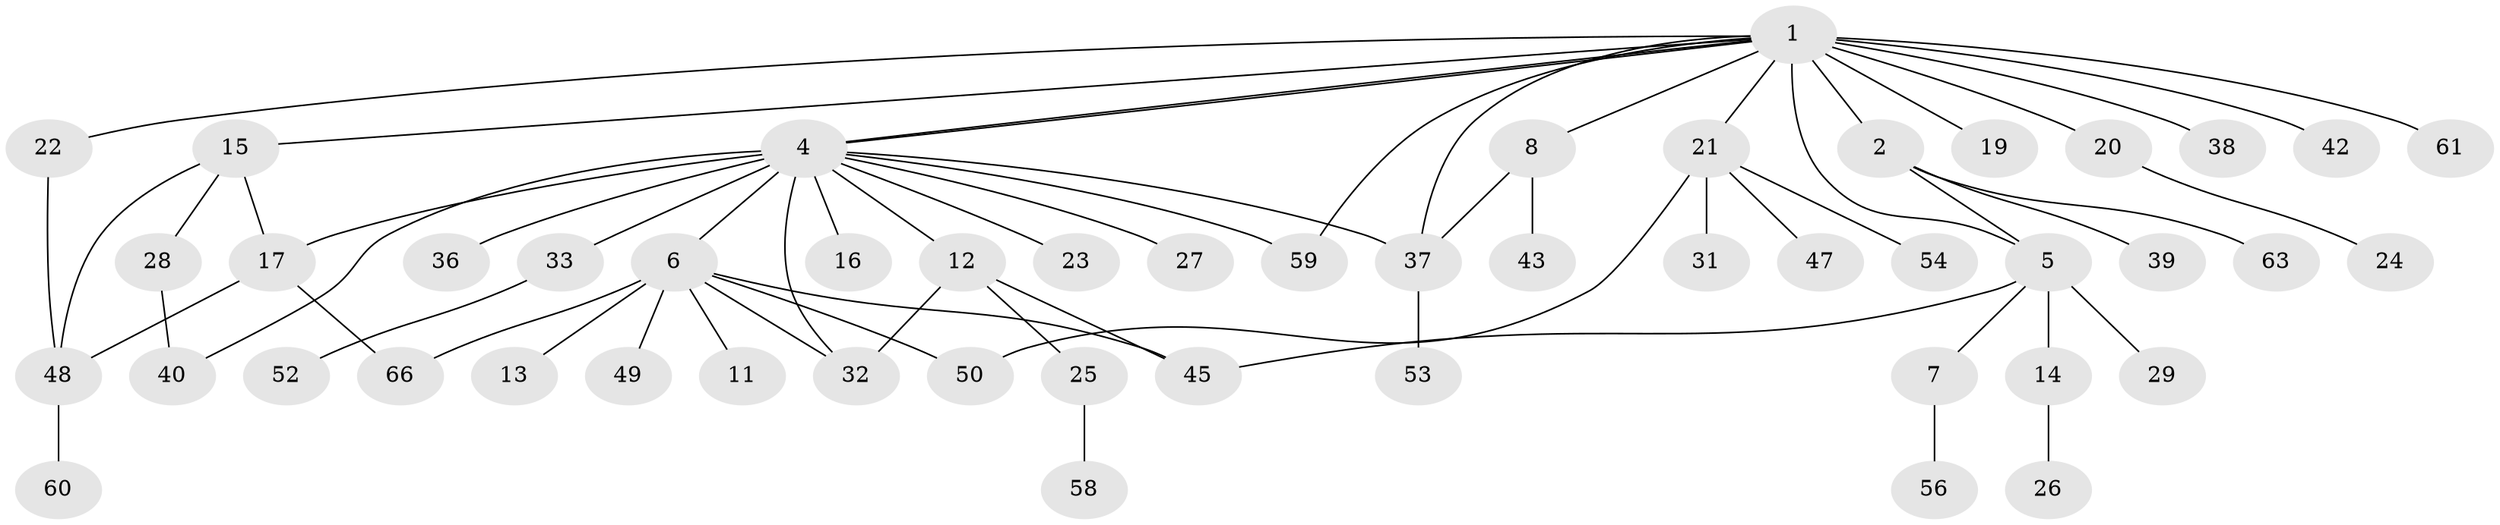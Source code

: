 // original degree distribution, {12: 0.015151515151515152, 2: 0.16666666666666666, 7: 0.015151515151515152, 14: 0.015151515151515152, 6: 0.030303030303030304, 3: 0.16666666666666666, 4: 0.10606060606060606, 1: 0.45454545454545453, 5: 0.030303030303030304}
// Generated by graph-tools (version 1.1) at 2025/41/03/06/25 10:41:49]
// undirected, 50 vertices, 64 edges
graph export_dot {
graph [start="1"]
  node [color=gray90,style=filled];
  1 [super="+3"];
  2 [super="+9"];
  4 [super="+10"];
  5 [super="+34"];
  6 [super="+35"];
  7 [super="+64"];
  8 [super="+65"];
  11;
  12;
  13;
  14;
  15 [super="+18"];
  16;
  17;
  19;
  20 [super="+44"];
  21 [super="+30"];
  22;
  23;
  24;
  25 [super="+55"];
  26;
  27;
  28;
  29;
  31;
  32;
  33 [super="+46"];
  36;
  37 [super="+41"];
  38;
  39;
  40;
  42;
  43;
  45 [super="+62"];
  47;
  48 [super="+51"];
  49;
  50 [super="+57"];
  52;
  53;
  54;
  56;
  58;
  59;
  60;
  61;
  63;
  66;
  1 -- 2;
  1 -- 4;
  1 -- 4;
  1 -- 5 [weight=2];
  1 -- 19;
  1 -- 20 [weight=2];
  1 -- 21;
  1 -- 38;
  1 -- 59;
  1 -- 61;
  1 -- 22;
  1 -- 8;
  1 -- 42;
  1 -- 15;
  1 -- 37;
  2 -- 39;
  2 -- 63;
  2 -- 5;
  4 -- 6;
  4 -- 12;
  4 -- 16;
  4 -- 17 [weight=2];
  4 -- 23;
  4 -- 27;
  4 -- 32;
  4 -- 33 [weight=2];
  4 -- 36;
  4 -- 40;
  4 -- 59;
  4 -- 37;
  5 -- 7;
  5 -- 14;
  5 -- 29;
  5 -- 45;
  6 -- 11;
  6 -- 13;
  6 -- 50;
  6 -- 66;
  6 -- 32;
  6 -- 49;
  6 -- 45;
  7 -- 56;
  8 -- 37;
  8 -- 43;
  12 -- 25;
  12 -- 32;
  12 -- 45;
  14 -- 26;
  15 -- 48;
  15 -- 17;
  15 -- 28;
  17 -- 48;
  17 -- 66;
  20 -- 24;
  21 -- 31;
  21 -- 47;
  21 -- 54;
  21 -- 50;
  22 -- 48;
  25 -- 58;
  28 -- 40;
  33 -- 52;
  37 -- 53;
  48 -- 60;
}

